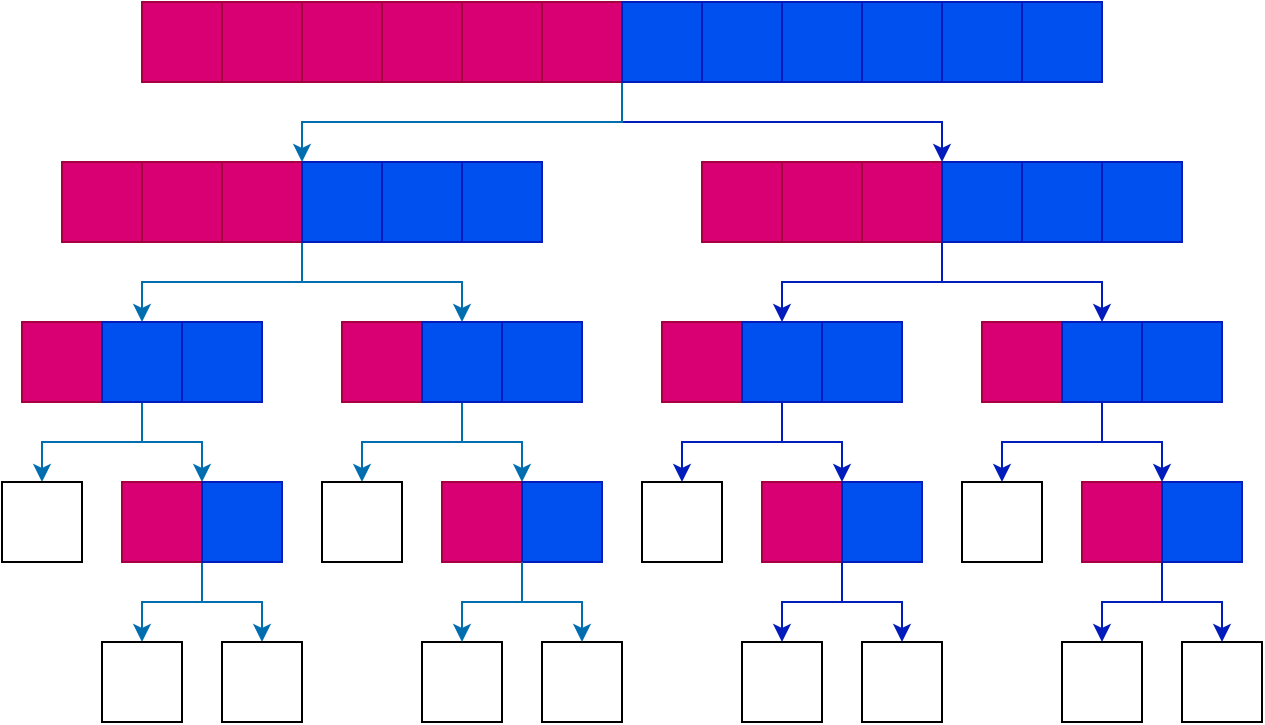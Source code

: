 <mxfile version="13.6.2" type="device" pages="2"><diagram id="0zZFIzyRnW0ChOTQoBK-" name="二分"><mxGraphModel dx="1024" dy="601" grid="1" gridSize="10" guides="1" tooltips="1" connect="1" arrows="1" fold="1" page="1" pageScale="1" pageWidth="827" pageHeight="1169" math="0" shadow="0"><root><mxCell id="0"/><mxCell id="1" parent="0"/><mxCell id="mXqRvvkmNzzTtlFYOnJJ-1" value="" style="rounded=0;whiteSpace=wrap;html=1;fillColor=#d80073;strokeColor=#A50040;fontColor=#ffffff;" vertex="1" parent="1"><mxGeometry x="160" y="40" width="40" height="40" as="geometry"/></mxCell><mxCell id="mXqRvvkmNzzTtlFYOnJJ-2" value="" style="rounded=0;whiteSpace=wrap;html=1;fillColor=#d80073;strokeColor=#A50040;fontColor=#ffffff;" vertex="1" parent="1"><mxGeometry x="200" y="40" width="40" height="40" as="geometry"/></mxCell><mxCell id="mXqRvvkmNzzTtlFYOnJJ-3" value="" style="rounded=0;whiteSpace=wrap;html=1;fillColor=#d80073;strokeColor=#A50040;fontColor=#ffffff;" vertex="1" parent="1"><mxGeometry x="240" y="40" width="40" height="40" as="geometry"/></mxCell><mxCell id="mXqRvvkmNzzTtlFYOnJJ-4" value="" style="rounded=0;whiteSpace=wrap;html=1;fillColor=#d80073;strokeColor=#A50040;fontColor=#ffffff;" vertex="1" parent="1"><mxGeometry x="280" y="40" width="40" height="40" as="geometry"/></mxCell><mxCell id="mXqRvvkmNzzTtlFYOnJJ-5" value="" style="rounded=0;whiteSpace=wrap;html=1;fillColor=#d80073;strokeColor=#A50040;fontColor=#ffffff;" vertex="1" parent="1"><mxGeometry x="320" y="40" width="40" height="40" as="geometry"/></mxCell><mxCell id="Hw8G5196VlXRwV643eWO-1" style="edgeStyle=orthogonalEdgeStyle;rounded=0;orthogonalLoop=1;jettySize=auto;html=1;fillColor=#0050ef;strokeColor=#001DBC;" edge="1" parent="1" source="mXqRvvkmNzzTtlFYOnJJ-6" target="mXqRvvkmNzzTtlFYOnJJ-21"><mxGeometry relative="1" as="geometry"><Array as="points"><mxPoint x="400" y="100"/><mxPoint x="560" y="100"/></Array></mxGeometry></mxCell><mxCell id="mXqRvvkmNzzTtlFYOnJJ-6" value="" style="rounded=0;whiteSpace=wrap;html=1;fillColor=#d80073;strokeColor=#A50040;fontColor=#ffffff;" vertex="1" parent="1"><mxGeometry x="360" y="40" width="40" height="40" as="geometry"/></mxCell><mxCell id="Hw8G5196VlXRwV643eWO-2" style="edgeStyle=orthogonalEdgeStyle;rounded=0;orthogonalLoop=1;jettySize=auto;html=1;fillColor=#1ba1e2;strokeColor=#006EAF;" edge="1" parent="1" source="mXqRvvkmNzzTtlFYOnJJ-7" target="mXqRvvkmNzzTtlFYOnJJ-16"><mxGeometry relative="1" as="geometry"><Array as="points"><mxPoint x="400" y="100"/><mxPoint x="240" y="100"/></Array></mxGeometry></mxCell><mxCell id="mXqRvvkmNzzTtlFYOnJJ-7" value="" style="rounded=0;whiteSpace=wrap;html=1;fillColor=#0050ef;strokeColor=#001DBC;fontColor=#ffffff;" vertex="1" parent="1"><mxGeometry x="400" y="40" width="40" height="40" as="geometry"/></mxCell><mxCell id="mXqRvvkmNzzTtlFYOnJJ-8" value="" style="rounded=0;whiteSpace=wrap;html=1;fillColor=#0050ef;strokeColor=#001DBC;fontColor=#ffffff;" vertex="1" parent="1"><mxGeometry x="440" y="40" width="40" height="40" as="geometry"/></mxCell><mxCell id="mXqRvvkmNzzTtlFYOnJJ-9" value="" style="rounded=0;whiteSpace=wrap;html=1;fillColor=#0050ef;strokeColor=#001DBC;fontColor=#ffffff;" vertex="1" parent="1"><mxGeometry x="480" y="40" width="40" height="40" as="geometry"/></mxCell><mxCell id="mXqRvvkmNzzTtlFYOnJJ-10" value="" style="rounded=0;whiteSpace=wrap;html=1;fillColor=#0050ef;strokeColor=#001DBC;fontColor=#ffffff;" vertex="1" parent="1"><mxGeometry x="520" y="40" width="40" height="40" as="geometry"/></mxCell><mxCell id="mXqRvvkmNzzTtlFYOnJJ-11" value="" style="rounded=0;whiteSpace=wrap;html=1;fillColor=#0050ef;strokeColor=#001DBC;fontColor=#ffffff;" vertex="1" parent="1"><mxGeometry x="560" y="40" width="40" height="40" as="geometry"/></mxCell><mxCell id="mXqRvvkmNzzTtlFYOnJJ-12" value="" style="rounded=0;whiteSpace=wrap;html=1;fillColor=#0050ef;strokeColor=#001DBC;fontColor=#ffffff;" vertex="1" parent="1"><mxGeometry x="600" y="40" width="40" height="40" as="geometry"/></mxCell><mxCell id="mXqRvvkmNzzTtlFYOnJJ-13" value="" style="rounded=0;whiteSpace=wrap;html=1;fillColor=#d80073;strokeColor=#A50040;fontColor=#ffffff;" vertex="1" parent="1"><mxGeometry x="120" y="120" width="40" height="40" as="geometry"/></mxCell><mxCell id="mXqRvvkmNzzTtlFYOnJJ-14" value="" style="rounded=0;whiteSpace=wrap;html=1;fillColor=#d80073;strokeColor=#A50040;fontColor=#ffffff;" vertex="1" parent="1"><mxGeometry x="160" y="120" width="40" height="40" as="geometry"/></mxCell><mxCell id="Hw8G5196VlXRwV643eWO-6" style="edgeStyle=orthogonalEdgeStyle;rounded=0;orthogonalLoop=1;jettySize=auto;html=1;entryX=0.5;entryY=0;entryDx=0;entryDy=0;fillColor=#1ba1e2;strokeColor=#006EAF;" edge="1" parent="1" source="mXqRvvkmNzzTtlFYOnJJ-15" target="mXqRvvkmNzzTtlFYOnJJ-29"><mxGeometry relative="1" as="geometry"><Array as="points"><mxPoint x="240" y="180"/><mxPoint x="160" y="180"/></Array></mxGeometry></mxCell><mxCell id="mXqRvvkmNzzTtlFYOnJJ-15" value="" style="rounded=0;whiteSpace=wrap;html=1;fillColor=#d80073;strokeColor=#A50040;fontColor=#ffffff;" vertex="1" parent="1"><mxGeometry x="200" y="120" width="40" height="40" as="geometry"/></mxCell><mxCell id="Hw8G5196VlXRwV643eWO-5" style="edgeStyle=orthogonalEdgeStyle;rounded=0;orthogonalLoop=1;jettySize=auto;html=1;entryX=0.5;entryY=0;entryDx=0;entryDy=0;fillColor=#1ba1e2;strokeColor=#006EAF;" edge="1" parent="1" source="mXqRvvkmNzzTtlFYOnJJ-16" target="mXqRvvkmNzzTtlFYOnJJ-26"><mxGeometry relative="1" as="geometry"><Array as="points"><mxPoint x="240" y="180"/><mxPoint x="320" y="180"/></Array></mxGeometry></mxCell><mxCell id="mXqRvvkmNzzTtlFYOnJJ-16" value="" style="rounded=0;whiteSpace=wrap;html=1;fillColor=#0050ef;strokeColor=#001DBC;fontColor=#ffffff;" vertex="1" parent="1"><mxGeometry x="240" y="120" width="40" height="40" as="geometry"/></mxCell><mxCell id="mXqRvvkmNzzTtlFYOnJJ-17" value="" style="rounded=0;whiteSpace=wrap;html=1;fillColor=#0050ef;strokeColor=#001DBC;fontColor=#ffffff;" vertex="1" parent="1"><mxGeometry x="280" y="120" width="40" height="40" as="geometry"/></mxCell><mxCell id="mXqRvvkmNzzTtlFYOnJJ-18" value="" style="rounded=0;whiteSpace=wrap;html=1;fillColor=#0050ef;strokeColor=#001DBC;fontColor=#ffffff;" vertex="1" parent="1"><mxGeometry x="320" y="120" width="40" height="40" as="geometry"/></mxCell><mxCell id="mXqRvvkmNzzTtlFYOnJJ-19" value="" style="rounded=0;whiteSpace=wrap;html=1;fillColor=#d80073;strokeColor=#A50040;fontColor=#ffffff;" vertex="1" parent="1"><mxGeometry x="440" y="120" width="40" height="40" as="geometry"/></mxCell><mxCell id="mXqRvvkmNzzTtlFYOnJJ-20" value="" style="rounded=0;whiteSpace=wrap;html=1;fillColor=#d80073;strokeColor=#A50040;fontColor=#ffffff;" vertex="1" parent="1"><mxGeometry x="480" y="120" width="40" height="40" as="geometry"/></mxCell><mxCell id="Hw8G5196VlXRwV643eWO-7" style="edgeStyle=orthogonalEdgeStyle;rounded=0;orthogonalLoop=1;jettySize=auto;html=1;fillColor=#0050ef;strokeColor=#001DBC;" edge="1" parent="1" source="mXqRvvkmNzzTtlFYOnJJ-21" target="mXqRvvkmNzzTtlFYOnJJ-32"><mxGeometry relative="1" as="geometry"><Array as="points"><mxPoint x="560" y="180"/><mxPoint x="480" y="180"/></Array></mxGeometry></mxCell><mxCell id="mXqRvvkmNzzTtlFYOnJJ-21" value="" style="rounded=0;whiteSpace=wrap;html=1;fillColor=#d80073;strokeColor=#A50040;fontColor=#ffffff;" vertex="1" parent="1"><mxGeometry x="520" y="120" width="40" height="40" as="geometry"/></mxCell><mxCell id="Hw8G5196VlXRwV643eWO-8" style="edgeStyle=orthogonalEdgeStyle;rounded=0;orthogonalLoop=1;jettySize=auto;html=1;fillColor=#0050ef;strokeColor=#001DBC;" edge="1" parent="1" source="mXqRvvkmNzzTtlFYOnJJ-22" target="mXqRvvkmNzzTtlFYOnJJ-35"><mxGeometry relative="1" as="geometry"><Array as="points"><mxPoint x="560" y="180"/><mxPoint x="640" y="180"/></Array></mxGeometry></mxCell><mxCell id="mXqRvvkmNzzTtlFYOnJJ-22" value="" style="rounded=0;whiteSpace=wrap;html=1;fillColor=#0050ef;strokeColor=#001DBC;fontColor=#ffffff;" vertex="1" parent="1"><mxGeometry x="560" y="120" width="40" height="40" as="geometry"/></mxCell><mxCell id="mXqRvvkmNzzTtlFYOnJJ-23" value="" style="rounded=0;whiteSpace=wrap;html=1;fillColor=#0050ef;strokeColor=#001DBC;fontColor=#ffffff;" vertex="1" parent="1"><mxGeometry x="600" y="120" width="40" height="40" as="geometry"/></mxCell><mxCell id="mXqRvvkmNzzTtlFYOnJJ-24" value="" style="rounded=0;whiteSpace=wrap;html=1;fillColor=#0050ef;strokeColor=#001DBC;fontColor=#ffffff;" vertex="1" parent="1"><mxGeometry x="640" y="120" width="40" height="40" as="geometry"/></mxCell><mxCell id="mXqRvvkmNzzTtlFYOnJJ-25" value="" style="rounded=0;whiteSpace=wrap;html=1;fillColor=#d80073;strokeColor=#A50040;fontColor=#ffffff;" vertex="1" parent="1"><mxGeometry x="260" y="200" width="40" height="40" as="geometry"/></mxCell><mxCell id="Hw8G5196VlXRwV643eWO-11" style="edgeStyle=orthogonalEdgeStyle;rounded=0;orthogonalLoop=1;jettySize=auto;html=1;entryX=0.5;entryY=0;entryDx=0;entryDy=0;fillColor=#1ba1e2;strokeColor=#006EAF;" edge="1" parent="1" source="mXqRvvkmNzzTtlFYOnJJ-26" target="mXqRvvkmNzzTtlFYOnJJ-42"><mxGeometry relative="1" as="geometry"><Array as="points"><mxPoint x="320" y="260"/><mxPoint x="270" y="260"/></Array></mxGeometry></mxCell><mxCell id="Hw8G5196VlXRwV643eWO-12" style="edgeStyle=orthogonalEdgeStyle;rounded=0;orthogonalLoop=1;jettySize=auto;html=1;entryX=0;entryY=0;entryDx=0;entryDy=0;fillColor=#1ba1e2;strokeColor=#006EAF;" edge="1" parent="1" source="mXqRvvkmNzzTtlFYOnJJ-26" target="mXqRvvkmNzzTtlFYOnJJ-44"><mxGeometry relative="1" as="geometry"><Array as="points"><mxPoint x="320" y="260"/><mxPoint x="350" y="260"/></Array></mxGeometry></mxCell><mxCell id="mXqRvvkmNzzTtlFYOnJJ-26" value="" style="rounded=0;whiteSpace=wrap;html=1;fillColor=#0050ef;strokeColor=#001DBC;fontColor=#ffffff;" vertex="1" parent="1"><mxGeometry x="300" y="200" width="40" height="40" as="geometry"/></mxCell><mxCell id="mXqRvvkmNzzTtlFYOnJJ-27" value="" style="rounded=0;whiteSpace=wrap;html=1;fillColor=#0050ef;strokeColor=#001DBC;fontColor=#ffffff;" vertex="1" parent="1"><mxGeometry x="340" y="200" width="40" height="40" as="geometry"/></mxCell><mxCell id="mXqRvvkmNzzTtlFYOnJJ-28" value="" style="rounded=0;whiteSpace=wrap;html=1;fillColor=#d80073;strokeColor=#A50040;fontColor=#ffffff;" vertex="1" parent="1"><mxGeometry x="100" y="200" width="40" height="40" as="geometry"/></mxCell><mxCell id="Hw8G5196VlXRwV643eWO-9" style="edgeStyle=orthogonalEdgeStyle;rounded=0;orthogonalLoop=1;jettySize=auto;html=1;entryX=0.5;entryY=0;entryDx=0;entryDy=0;fillColor=#1ba1e2;strokeColor=#006EAF;" edge="1" parent="1" source="mXqRvvkmNzzTtlFYOnJJ-29" target="mXqRvvkmNzzTtlFYOnJJ-37"><mxGeometry relative="1" as="geometry"><Array as="points"><mxPoint x="160" y="260"/><mxPoint x="110" y="260"/></Array></mxGeometry></mxCell><mxCell id="Hw8G5196VlXRwV643eWO-10" style="edgeStyle=orthogonalEdgeStyle;rounded=0;orthogonalLoop=1;jettySize=auto;html=1;entryX=0;entryY=0;entryDx=0;entryDy=0;fillColor=#1ba1e2;strokeColor=#006EAF;" edge="1" parent="1" source="mXqRvvkmNzzTtlFYOnJJ-29" target="mXqRvvkmNzzTtlFYOnJJ-39"><mxGeometry relative="1" as="geometry"><Array as="points"><mxPoint x="160" y="260"/><mxPoint x="190" y="260"/></Array></mxGeometry></mxCell><mxCell id="mXqRvvkmNzzTtlFYOnJJ-29" value="" style="rounded=0;whiteSpace=wrap;html=1;fillColor=#0050ef;strokeColor=#001DBC;fontColor=#ffffff;" vertex="1" parent="1"><mxGeometry x="140" y="200" width="40" height="40" as="geometry"/></mxCell><mxCell id="mXqRvvkmNzzTtlFYOnJJ-30" value="" style="rounded=0;whiteSpace=wrap;html=1;fillColor=#0050ef;strokeColor=#001DBC;fontColor=#ffffff;" vertex="1" parent="1"><mxGeometry x="180" y="200" width="40" height="40" as="geometry"/></mxCell><mxCell id="mXqRvvkmNzzTtlFYOnJJ-31" value="" style="rounded=0;whiteSpace=wrap;html=1;fillColor=#d80073;strokeColor=#A50040;fontColor=#ffffff;" vertex="1" parent="1"><mxGeometry x="420" y="200" width="40" height="40" as="geometry"/></mxCell><mxCell id="mXqRvvkmNzzTtlFYOnJJ-32" value="" style="rounded=0;whiteSpace=wrap;html=1;fillColor=#0050ef;strokeColor=#001DBC;fontColor=#ffffff;" vertex="1" parent="1"><mxGeometry x="460" y="200" width="40" height="40" as="geometry"/></mxCell><mxCell id="mXqRvvkmNzzTtlFYOnJJ-33" value="" style="rounded=0;whiteSpace=wrap;html=1;fillColor=#0050ef;strokeColor=#001DBC;fontColor=#ffffff;" vertex="1" parent="1"><mxGeometry x="500" y="200" width="40" height="40" as="geometry"/></mxCell><mxCell id="mXqRvvkmNzzTtlFYOnJJ-34" value="" style="rounded=0;whiteSpace=wrap;html=1;fillColor=#d80073;strokeColor=#A50040;fontColor=#ffffff;" vertex="1" parent="1"><mxGeometry x="580" y="200" width="40" height="40" as="geometry"/></mxCell><mxCell id="mXqRvvkmNzzTtlFYOnJJ-35" value="" style="rounded=0;whiteSpace=wrap;html=1;fillColor=#0050ef;strokeColor=#001DBC;fontColor=#ffffff;" vertex="1" parent="1"><mxGeometry x="620" y="200" width="40" height="40" as="geometry"/></mxCell><mxCell id="mXqRvvkmNzzTtlFYOnJJ-36" value="" style="rounded=0;whiteSpace=wrap;html=1;fillColor=#0050ef;strokeColor=#001DBC;fontColor=#ffffff;" vertex="1" parent="1"><mxGeometry x="660" y="200" width="40" height="40" as="geometry"/></mxCell><mxCell id="mXqRvvkmNzzTtlFYOnJJ-37" value="" style="rounded=0;whiteSpace=wrap;html=1;" vertex="1" parent="1"><mxGeometry x="90" y="280" width="40" height="40" as="geometry"/></mxCell><mxCell id="Hw8G5196VlXRwV643eWO-18" style="edgeStyle=orthogonalEdgeStyle;rounded=0;orthogonalLoop=1;jettySize=auto;html=1;fillColor=#1ba1e2;strokeColor=#006EAF;" edge="1" parent="1" source="mXqRvvkmNzzTtlFYOnJJ-38" target="mXqRvvkmNzzTtlFYOnJJ-40"><mxGeometry relative="1" as="geometry"><Array as="points"><mxPoint x="190" y="340"/><mxPoint x="160" y="340"/></Array></mxGeometry></mxCell><mxCell id="mXqRvvkmNzzTtlFYOnJJ-38" value="" style="rounded=0;whiteSpace=wrap;html=1;fillColor=#d80073;strokeColor=#A50040;fontColor=#ffffff;" vertex="1" parent="1"><mxGeometry x="150" y="280" width="40" height="40" as="geometry"/></mxCell><mxCell id="Hw8G5196VlXRwV643eWO-17" style="edgeStyle=orthogonalEdgeStyle;rounded=0;orthogonalLoop=1;jettySize=auto;html=1;entryX=0.5;entryY=0;entryDx=0;entryDy=0;fillColor=#1ba1e2;strokeColor=#006EAF;" edge="1" parent="1" source="mXqRvvkmNzzTtlFYOnJJ-39" target="mXqRvvkmNzzTtlFYOnJJ-41"><mxGeometry relative="1" as="geometry"><Array as="points"><mxPoint x="190" y="340"/><mxPoint x="220" y="340"/></Array></mxGeometry></mxCell><mxCell id="mXqRvvkmNzzTtlFYOnJJ-39" value="" style="rounded=0;whiteSpace=wrap;html=1;fillColor=#0050ef;strokeColor=#001DBC;fontColor=#ffffff;" vertex="1" parent="1"><mxGeometry x="190" y="280" width="40" height="40" as="geometry"/></mxCell><mxCell id="mXqRvvkmNzzTtlFYOnJJ-40" value="" style="rounded=0;whiteSpace=wrap;html=1;" vertex="1" parent="1"><mxGeometry x="140" y="360" width="40" height="40" as="geometry"/></mxCell><mxCell id="mXqRvvkmNzzTtlFYOnJJ-41" value="" style="rounded=0;whiteSpace=wrap;html=1;" vertex="1" parent="1"><mxGeometry x="200" y="360" width="40" height="40" as="geometry"/></mxCell><mxCell id="mXqRvvkmNzzTtlFYOnJJ-42" value="" style="rounded=0;whiteSpace=wrap;html=1;" vertex="1" parent="1"><mxGeometry x="250" y="280" width="40" height="40" as="geometry"/></mxCell><mxCell id="mXqRvvkmNzzTtlFYOnJJ-43" value="" style="rounded=0;whiteSpace=wrap;html=1;fillColor=#d80073;strokeColor=#A50040;fontColor=#ffffff;" vertex="1" parent="1"><mxGeometry x="310" y="280" width="40" height="40" as="geometry"/></mxCell><mxCell id="mXqRvvkmNzzTtlFYOnJJ-44" value="" style="rounded=0;whiteSpace=wrap;html=1;fillColor=#0050ef;strokeColor=#001DBC;fontColor=#ffffff;" vertex="1" parent="1"><mxGeometry x="350" y="280" width="40" height="40" as="geometry"/></mxCell><mxCell id="mXqRvvkmNzzTtlFYOnJJ-45" value="" style="rounded=0;whiteSpace=wrap;html=1;" vertex="1" parent="1"><mxGeometry x="300" y="360" width="40" height="40" as="geometry"/></mxCell><mxCell id="mXqRvvkmNzzTtlFYOnJJ-46" value="" style="rounded=0;whiteSpace=wrap;html=1;" vertex="1" parent="1"><mxGeometry x="360" y="360" width="40" height="40" as="geometry"/></mxCell><mxCell id="mXqRvvkmNzzTtlFYOnJJ-47" value="" style="rounded=0;whiteSpace=wrap;html=1;" vertex="1" parent="1"><mxGeometry x="410" y="280" width="40" height="40" as="geometry"/></mxCell><mxCell id="mXqRvvkmNzzTtlFYOnJJ-48" value="" style="rounded=0;whiteSpace=wrap;html=1;fillColor=#d80073;strokeColor=#A50040;fontColor=#ffffff;" vertex="1" parent="1"><mxGeometry x="470" y="280" width="40" height="40" as="geometry"/></mxCell><mxCell id="mXqRvvkmNzzTtlFYOnJJ-49" value="" style="rounded=0;whiteSpace=wrap;html=1;fillColor=#0050ef;strokeColor=#001DBC;fontColor=#ffffff;" vertex="1" parent="1"><mxGeometry x="510" y="280" width="40" height="40" as="geometry"/></mxCell><mxCell id="mXqRvvkmNzzTtlFYOnJJ-50" value="" style="rounded=0;whiteSpace=wrap;html=1;" vertex="1" parent="1"><mxGeometry x="460" y="360" width="40" height="40" as="geometry"/></mxCell><mxCell id="mXqRvvkmNzzTtlFYOnJJ-51" value="" style="rounded=0;whiteSpace=wrap;html=1;" vertex="1" parent="1"><mxGeometry x="520" y="360" width="40" height="40" as="geometry"/></mxCell><mxCell id="mXqRvvkmNzzTtlFYOnJJ-52" value="" style="rounded=0;whiteSpace=wrap;html=1;" vertex="1" parent="1"><mxGeometry x="570" y="280" width="40" height="40" as="geometry"/></mxCell><mxCell id="mXqRvvkmNzzTtlFYOnJJ-53" value="" style="rounded=0;whiteSpace=wrap;html=1;fillColor=#d80073;strokeColor=#A50040;fontColor=#ffffff;" vertex="1" parent="1"><mxGeometry x="630" y="280" width="40" height="40" as="geometry"/></mxCell><mxCell id="mXqRvvkmNzzTtlFYOnJJ-54" value="" style="rounded=0;whiteSpace=wrap;html=1;fillColor=#0050ef;strokeColor=#001DBC;fontColor=#ffffff;" vertex="1" parent="1"><mxGeometry x="670" y="280" width="40" height="40" as="geometry"/></mxCell><mxCell id="mXqRvvkmNzzTtlFYOnJJ-55" value="" style="rounded=0;whiteSpace=wrap;html=1;" vertex="1" parent="1"><mxGeometry x="620" y="360" width="40" height="40" as="geometry"/></mxCell><mxCell id="mXqRvvkmNzzTtlFYOnJJ-56" value="" style="rounded=0;whiteSpace=wrap;html=1;" vertex="1" parent="1"><mxGeometry x="680" y="360" width="40" height="40" as="geometry"/></mxCell><mxCell id="Hw8G5196VlXRwV643eWO-13" style="edgeStyle=orthogonalEdgeStyle;rounded=0;orthogonalLoop=1;jettySize=auto;html=1;entryX=0.5;entryY=0;entryDx=0;entryDy=0;fillColor=#0050ef;strokeColor=#001DBC;" edge="1" parent="1"><mxGeometry relative="1" as="geometry"><mxPoint x="480" y="240" as="sourcePoint"/><mxPoint x="430" y="280" as="targetPoint"/><Array as="points"><mxPoint x="480" y="260"/><mxPoint x="430" y="260"/></Array></mxGeometry></mxCell><mxCell id="Hw8G5196VlXRwV643eWO-14" style="edgeStyle=orthogonalEdgeStyle;rounded=0;orthogonalLoop=1;jettySize=auto;html=1;entryX=0;entryY=0;entryDx=0;entryDy=0;fillColor=#0050ef;strokeColor=#001DBC;" edge="1" parent="1"><mxGeometry relative="1" as="geometry"><mxPoint x="480" y="240" as="sourcePoint"/><mxPoint x="510" y="280" as="targetPoint"/><Array as="points"><mxPoint x="480" y="260"/><mxPoint x="510" y="260"/></Array></mxGeometry></mxCell><mxCell id="Hw8G5196VlXRwV643eWO-15" style="edgeStyle=orthogonalEdgeStyle;rounded=0;orthogonalLoop=1;jettySize=auto;html=1;entryX=0;entryY=0;entryDx=0;entryDy=0;fillColor=#0050ef;strokeColor=#001DBC;" edge="1" parent="1"><mxGeometry relative="1" as="geometry"><mxPoint x="640" y="240" as="sourcePoint"/><mxPoint x="670" y="280" as="targetPoint"/><Array as="points"><mxPoint x="640" y="260"/><mxPoint x="670" y="260"/></Array></mxGeometry></mxCell><mxCell id="Hw8G5196VlXRwV643eWO-16" style="edgeStyle=orthogonalEdgeStyle;rounded=0;orthogonalLoop=1;jettySize=auto;html=1;entryX=0.5;entryY=0;entryDx=0;entryDy=0;fillColor=#0050ef;strokeColor=#001DBC;" edge="1" parent="1"><mxGeometry relative="1" as="geometry"><mxPoint x="640" y="240" as="sourcePoint"/><mxPoint x="590" y="280" as="targetPoint"/><Array as="points"><mxPoint x="640" y="260"/><mxPoint x="590" y="260"/></Array></mxGeometry></mxCell><mxCell id="Hw8G5196VlXRwV643eWO-19" style="edgeStyle=orthogonalEdgeStyle;rounded=0;orthogonalLoop=1;jettySize=auto;html=1;fillColor=#1ba1e2;strokeColor=#006EAF;" edge="1" parent="1"><mxGeometry relative="1" as="geometry"><mxPoint x="350" y="320" as="sourcePoint"/><mxPoint x="320" y="360" as="targetPoint"/><Array as="points"><mxPoint x="350" y="340"/><mxPoint x="320" y="340"/></Array></mxGeometry></mxCell><mxCell id="Hw8G5196VlXRwV643eWO-20" style="edgeStyle=orthogonalEdgeStyle;rounded=0;orthogonalLoop=1;jettySize=auto;html=1;entryX=0.5;entryY=0;entryDx=0;entryDy=0;fillColor=#1ba1e2;strokeColor=#006EAF;" edge="1" parent="1"><mxGeometry relative="1" as="geometry"><mxPoint x="350" y="320" as="sourcePoint"/><mxPoint x="380" y="360" as="targetPoint"/><Array as="points"><mxPoint x="350" y="340"/><mxPoint x="380" y="340"/></Array></mxGeometry></mxCell><mxCell id="Hw8G5196VlXRwV643eWO-21" style="edgeStyle=orthogonalEdgeStyle;rounded=0;orthogonalLoop=1;jettySize=auto;html=1;fillColor=#0050ef;strokeColor=#001DBC;" edge="1" parent="1"><mxGeometry relative="1" as="geometry"><mxPoint x="510" y="320" as="sourcePoint"/><mxPoint x="480" y="360" as="targetPoint"/><Array as="points"><mxPoint x="510" y="340"/><mxPoint x="480" y="340"/></Array></mxGeometry></mxCell><mxCell id="Hw8G5196VlXRwV643eWO-22" style="edgeStyle=orthogonalEdgeStyle;rounded=0;orthogonalLoop=1;jettySize=auto;html=1;entryX=0.5;entryY=0;entryDx=0;entryDy=0;fillColor=#0050ef;strokeColor=#001DBC;" edge="1" parent="1"><mxGeometry relative="1" as="geometry"><mxPoint x="510" y="320" as="sourcePoint"/><mxPoint x="540" y="360" as="targetPoint"/><Array as="points"><mxPoint x="510" y="340"/><mxPoint x="540" y="340"/></Array></mxGeometry></mxCell><mxCell id="Hw8G5196VlXRwV643eWO-23" style="edgeStyle=orthogonalEdgeStyle;rounded=0;orthogonalLoop=1;jettySize=auto;html=1;fillColor=#0050ef;strokeColor=#001DBC;" edge="1" parent="1"><mxGeometry relative="1" as="geometry"><mxPoint x="670" y="320" as="sourcePoint"/><mxPoint x="640" y="360" as="targetPoint"/><Array as="points"><mxPoint x="670" y="340"/><mxPoint x="640" y="340"/></Array></mxGeometry></mxCell><mxCell id="Hw8G5196VlXRwV643eWO-24" style="edgeStyle=orthogonalEdgeStyle;rounded=0;orthogonalLoop=1;jettySize=auto;html=1;entryX=0.5;entryY=0;entryDx=0;entryDy=0;fillColor=#0050ef;strokeColor=#001DBC;" edge="1" parent="1"><mxGeometry relative="1" as="geometry"><mxPoint x="670" y="320" as="sourcePoint"/><mxPoint x="700" y="360" as="targetPoint"/><Array as="points"><mxPoint x="670" y="340"/><mxPoint x="700" y="340"/></Array></mxGeometry></mxCell></root></mxGraphModel></diagram><diagram id="a13cEuNijtFeRcmOCuPj" name="三分"><mxGraphModel dx="1024" dy="601" grid="1" gridSize="10" guides="1" tooltips="1" connect="1" arrows="1" fold="1" page="1" pageScale="1" pageWidth="827" pageHeight="1169" math="0" shadow="0"><root><mxCell id="XL7IS2l3TUhAPZtxuUu0-0"/><mxCell id="XL7IS2l3TUhAPZtxuUu0-1" parent="XL7IS2l3TUhAPZtxuUu0-0"/><mxCell id="JKLZo27E2xx4JwNcrEnu-10" value="" style="edgeStyle=orthogonalEdgeStyle;rounded=0;orthogonalLoop=1;jettySize=auto;html=1;strokeColor=#FFB366;" edge="1" parent="XL7IS2l3TUhAPZtxuUu0-1" source="toMn_h13mABWJiv2Jlrv-0" target="toMn_h13mABWJiv2Jlrv-3"><mxGeometry relative="1" as="geometry"/></mxCell><mxCell id="toMn_h13mABWJiv2Jlrv-0" value="" style="rounded=0;whiteSpace=wrap;html=1;fillColor=#d80073;strokeColor=#A50040;fontColor=#ffffff;" vertex="1" parent="XL7IS2l3TUhAPZtxuUu0-1"><mxGeometry x="160" y="40" width="40" height="40" as="geometry"/></mxCell><mxCell id="JKLZo27E2xx4JwNcrEnu-11" style="edgeStyle=orthogonalEdgeStyle;rounded=0;orthogonalLoop=1;jettySize=auto;html=1;entryX=0.5;entryY=0;entryDx=0;entryDy=0;" edge="1" parent="XL7IS2l3TUhAPZtxuUu0-1" source="toMn_h13mABWJiv2Jlrv-1" target="toMn_h13mABWJiv2Jlrv-78"><mxGeometry relative="1" as="geometry"/></mxCell><mxCell id="JKLZo27E2xx4JwNcrEnu-12" style="edgeStyle=orthogonalEdgeStyle;rounded=0;orthogonalLoop=1;jettySize=auto;html=1;entryX=0;entryY=0;entryDx=0;entryDy=0;" edge="1" parent="XL7IS2l3TUhAPZtxuUu0-1" source="toMn_h13mABWJiv2Jlrv-1" target="toMn_h13mABWJiv2Jlrv-81"><mxGeometry relative="1" as="geometry"><Array as="points"><mxPoint x="220" y="100"/><mxPoint x="280" y="100"/></Array></mxGeometry></mxCell><mxCell id="toMn_h13mABWJiv2Jlrv-1" value="" style="rounded=0;whiteSpace=wrap;html=1;fillColor=#d80073;strokeColor=#A50040;fontColor=#ffffff;" vertex="1" parent="XL7IS2l3TUhAPZtxuUu0-1"><mxGeometry x="200" y="40" width="40" height="40" as="geometry"/></mxCell><mxCell id="toMn_h13mABWJiv2Jlrv-2" value="" style="rounded=0;whiteSpace=wrap;html=1;fillColor=#d80073;strokeColor=#A50040;fontColor=#ffffff;" vertex="1" parent="XL7IS2l3TUhAPZtxuUu0-1"><mxGeometry x="240" y="40" width="40" height="40" as="geometry"/></mxCell><mxCell id="toMn_h13mABWJiv2Jlrv-3" value="" style="rounded=0;whiteSpace=wrap;html=1;fillColor=#d80073;strokeColor=#A50040;fontColor=#ffffff;" vertex="1" parent="XL7IS2l3TUhAPZtxuUu0-1"><mxGeometry x="280" y="40" width="40" height="40" as="geometry"/></mxCell><mxCell id="toMn_h13mABWJiv2Jlrv-4" value="" style="rounded=0;whiteSpace=wrap;html=1;" vertex="1" parent="XL7IS2l3TUhAPZtxuUu0-1"><mxGeometry x="320" y="40" width="40" height="40" as="geometry"/></mxCell><mxCell id="toMn_h13mABWJiv2Jlrv-6" value="" style="rounded=0;whiteSpace=wrap;html=1;" vertex="1" parent="XL7IS2l3TUhAPZtxuUu0-1"><mxGeometry x="360" y="40" width="40" height="40" as="geometry"/></mxCell><mxCell id="toMn_h13mABWJiv2Jlrv-8" value="" style="rounded=0;whiteSpace=wrap;html=1;" vertex="1" parent="XL7IS2l3TUhAPZtxuUu0-1"><mxGeometry x="400" y="40" width="40" height="40" as="geometry"/></mxCell><mxCell id="toMn_h13mABWJiv2Jlrv-9" value="" style="rounded=0;whiteSpace=wrap;html=1;" vertex="1" parent="XL7IS2l3TUhAPZtxuUu0-1"><mxGeometry x="440" y="40" width="40" height="40" as="geometry"/></mxCell><mxCell id="toMn_h13mABWJiv2Jlrv-10" value="" style="rounded=0;whiteSpace=wrap;html=1;fillColor=#0050ef;strokeColor=#001DBC;fontColor=#ffffff;" vertex="1" parent="XL7IS2l3TUhAPZtxuUu0-1"><mxGeometry x="480" y="40" width="40" height="40" as="geometry"/></mxCell><mxCell id="toMn_h13mABWJiv2Jlrv-11" value="" style="rounded=0;whiteSpace=wrap;html=1;fillColor=#0050ef;strokeColor=#001DBC;fontColor=#ffffff;" vertex="1" parent="XL7IS2l3TUhAPZtxuUu0-1"><mxGeometry x="520" y="40" width="40" height="40" as="geometry"/></mxCell><mxCell id="toMn_h13mABWJiv2Jlrv-12" value="" style="rounded=0;whiteSpace=wrap;html=1;fillColor=#0050ef;strokeColor=#001DBC;fontColor=#ffffff;" vertex="1" parent="XL7IS2l3TUhAPZtxuUu0-1"><mxGeometry x="560" y="40" width="40" height="40" as="geometry"/></mxCell><mxCell id="toMn_h13mABWJiv2Jlrv-13" value="" style="rounded=0;whiteSpace=wrap;html=1;fillColor=#0050ef;strokeColor=#001DBC;fontColor=#ffffff;" vertex="1" parent="XL7IS2l3TUhAPZtxuUu0-1"><mxGeometry x="600" y="40" width="40" height="40" as="geometry"/></mxCell><mxCell id="82ZuPa5VPKE8af6DlRqV-0" style="edgeStyle=orthogonalEdgeStyle;rounded=0;orthogonalLoop=1;jettySize=auto;html=1;entryX=0.5;entryY=0;entryDx=0;entryDy=0;strokeColor=#000000;" edge="1" parent="XL7IS2l3TUhAPZtxuUu0-1" source="toMn_h13mABWJiv2Jlrv-78" target="toMn_h13mABWJiv2Jlrv-86"><mxGeometry relative="1" as="geometry"/></mxCell><mxCell id="toMn_h13mABWJiv2Jlrv-78" value="" style="rounded=0;whiteSpace=wrap;html=1;fillColor=#d80073;strokeColor=#A50040;fontColor=#ffffff;" vertex="1" parent="XL7IS2l3TUhAPZtxuUu0-1"><mxGeometry x="160" y="120" width="40" height="40" as="geometry"/></mxCell><mxCell id="toMn_h13mABWJiv2Jlrv-79" value="" style="rounded=0;whiteSpace=wrap;html=1;" vertex="1" parent="XL7IS2l3TUhAPZtxuUu0-1"><mxGeometry x="200" y="120" width="40" height="40" as="geometry"/></mxCell><mxCell id="JKLZo27E2xx4JwNcrEnu-15" style="edgeStyle=orthogonalEdgeStyle;rounded=0;orthogonalLoop=1;jettySize=auto;html=1;entryX=0.5;entryY=0;entryDx=0;entryDy=0;strokeColor=#000000;" edge="1" parent="XL7IS2l3TUhAPZtxuUu0-1" source="toMn_h13mABWJiv2Jlrv-80" target="toMn_h13mABWJiv2Jlrv-88"><mxGeometry relative="1" as="geometry"><Array as="points"><mxPoint x="280" y="180"/><mxPoint x="260" y="180"/></Array></mxGeometry></mxCell><mxCell id="toMn_h13mABWJiv2Jlrv-80" value="" style="rounded=0;whiteSpace=wrap;html=1;fillColor=#0050ef;strokeColor=#001DBC;fontColor=#ffffff;" vertex="1" parent="XL7IS2l3TUhAPZtxuUu0-1"><mxGeometry x="240" y="120" width="40" height="40" as="geometry"/></mxCell><mxCell id="toMn_h13mABWJiv2Jlrv-81" value="" style="rounded=0;whiteSpace=wrap;html=1;fillColor=#0050ef;strokeColor=#001DBC;fontColor=#ffffff;" vertex="1" parent="XL7IS2l3TUhAPZtxuUu0-1"><mxGeometry x="280" y="120" width="40" height="40" as="geometry"/></mxCell><mxCell id="82ZuPa5VPKE8af6DlRqV-2" style="edgeStyle=orthogonalEdgeStyle;rounded=0;orthogonalLoop=1;jettySize=auto;html=1;entryX=0.5;entryY=0;entryDx=0;entryDy=0;strokeColor=#000000;" edge="1" parent="XL7IS2l3TUhAPZtxuUu0-1" source="toMn_h13mABWJiv2Jlrv-82" target="toMn_h13mABWJiv2Jlrv-90"><mxGeometry relative="1" as="geometry"/></mxCell><mxCell id="toMn_h13mABWJiv2Jlrv-82" value="" style="rounded=0;whiteSpace=wrap;html=1;fillColor=#d80073;strokeColor=#A50040;fontColor=#ffffff;" vertex="1" parent="XL7IS2l3TUhAPZtxuUu0-1"><mxGeometry x="480" y="120" width="40" height="40" as="geometry"/></mxCell><mxCell id="toMn_h13mABWJiv2Jlrv-83" value="" style="rounded=0;whiteSpace=wrap;html=1;" vertex="1" parent="XL7IS2l3TUhAPZtxuUu0-1"><mxGeometry x="520" y="120" width="40" height="40" as="geometry"/></mxCell><mxCell id="JKLZo27E2xx4JwNcrEnu-16" style="edgeStyle=orthogonalEdgeStyle;rounded=0;orthogonalLoop=1;jettySize=auto;html=1;entryX=0.5;entryY=0;entryDx=0;entryDy=0;strokeColor=#000000;" edge="1" parent="XL7IS2l3TUhAPZtxuUu0-1" source="toMn_h13mABWJiv2Jlrv-84" target="toMn_h13mABWJiv2Jlrv-92"><mxGeometry relative="1" as="geometry"><Array as="points"><mxPoint x="600" y="180"/><mxPoint x="580" y="180"/></Array></mxGeometry></mxCell><mxCell id="toMn_h13mABWJiv2Jlrv-84" value="" style="rounded=0;whiteSpace=wrap;html=1;fillColor=#0050ef;strokeColor=#001DBC;fontColor=#ffffff;" vertex="1" parent="XL7IS2l3TUhAPZtxuUu0-1"><mxGeometry x="560" y="120" width="40" height="40" as="geometry"/></mxCell><mxCell id="toMn_h13mABWJiv2Jlrv-85" value="" style="rounded=0;whiteSpace=wrap;html=1;fillColor=#0050ef;strokeColor=#001DBC;fontColor=#ffffff;" vertex="1" parent="XL7IS2l3TUhAPZtxuUu0-1"><mxGeometry x="600" y="120" width="40" height="40" as="geometry"/></mxCell><mxCell id="toMn_h13mABWJiv2Jlrv-86" value="" style="rounded=0;whiteSpace=wrap;html=1;" vertex="1" parent="XL7IS2l3TUhAPZtxuUu0-1"><mxGeometry x="160" y="200" width="40" height="40" as="geometry"/></mxCell><mxCell id="82ZuPa5VPKE8af6DlRqV-1" style="edgeStyle=orthogonalEdgeStyle;rounded=0;orthogonalLoop=1;jettySize=auto;html=1;entryX=0.5;entryY=0;entryDx=0;entryDy=0;strokeColor=#000000;" edge="1" parent="XL7IS2l3TUhAPZtxuUu0-1" source="toMn_h13mABWJiv2Jlrv-88" target="toMn_h13mABWJiv2Jlrv-94"><mxGeometry relative="1" as="geometry"/></mxCell><mxCell id="toMn_h13mABWJiv2Jlrv-88" value="" style="rounded=0;whiteSpace=wrap;html=1;fillColor=#d80073;strokeColor=#A50040;fontColor=#ffffff;" vertex="1" parent="XL7IS2l3TUhAPZtxuUu0-1"><mxGeometry x="240" y="200" width="40" height="40" as="geometry"/></mxCell><mxCell id="toMn_h13mABWJiv2Jlrv-89" value="" style="rounded=0;whiteSpace=wrap;html=1;" vertex="1" parent="XL7IS2l3TUhAPZtxuUu0-1"><mxGeometry x="280" y="200" width="40" height="40" as="geometry"/></mxCell><mxCell id="toMn_h13mABWJiv2Jlrv-90" value="" style="rounded=0;whiteSpace=wrap;html=1;" vertex="1" parent="XL7IS2l3TUhAPZtxuUu0-1"><mxGeometry x="480" y="200" width="40" height="40" as="geometry"/></mxCell><mxCell id="82ZuPa5VPKE8af6DlRqV-3" style="edgeStyle=orthogonalEdgeStyle;rounded=0;orthogonalLoop=1;jettySize=auto;html=1;entryX=0.5;entryY=0;entryDx=0;entryDy=0;strokeColor=#000000;" edge="1" parent="XL7IS2l3TUhAPZtxuUu0-1" source="toMn_h13mABWJiv2Jlrv-92" target="toMn_h13mABWJiv2Jlrv-95"><mxGeometry relative="1" as="geometry"/></mxCell><mxCell id="toMn_h13mABWJiv2Jlrv-92" value="" style="rounded=0;whiteSpace=wrap;html=1;fillColor=#d80073;strokeColor=#A50040;fontColor=#ffffff;" vertex="1" parent="XL7IS2l3TUhAPZtxuUu0-1"><mxGeometry x="560" y="200" width="40" height="40" as="geometry"/></mxCell><mxCell id="toMn_h13mABWJiv2Jlrv-93" value="" style="rounded=0;whiteSpace=wrap;html=1;" vertex="1" parent="XL7IS2l3TUhAPZtxuUu0-1"><mxGeometry x="600" y="200" width="40" height="40" as="geometry"/></mxCell><mxCell id="toMn_h13mABWJiv2Jlrv-94" value="" style="rounded=0;whiteSpace=wrap;html=1;" vertex="1" parent="XL7IS2l3TUhAPZtxuUu0-1"><mxGeometry x="240" y="280" width="40" height="40" as="geometry"/></mxCell><mxCell id="toMn_h13mABWJiv2Jlrv-95" value="" style="rounded=0;whiteSpace=wrap;html=1;" vertex="1" parent="XL7IS2l3TUhAPZtxuUu0-1"><mxGeometry x="560" y="280" width="40" height="40" as="geometry"/></mxCell><mxCell id="JKLZo27E2xx4JwNcrEnu-0" value="" style="verticalLabelPosition=bottom;verticalAlign=top;html=1;shape=mxgraph.basic.x;strokeColor=#6F0000;fillColor=#a20025;fontColor=#ffffff;" vertex="1" parent="XL7IS2l3TUhAPZtxuUu0-1"><mxGeometry x="320" y="40" width="40" height="40" as="geometry"/></mxCell><mxCell id="JKLZo27E2xx4JwNcrEnu-2" value="" style="verticalLabelPosition=bottom;verticalAlign=top;html=1;shape=mxgraph.basic.x;strokeColor=#6F0000;fillColor=#a20025;fontColor=#ffffff;" vertex="1" parent="XL7IS2l3TUhAPZtxuUu0-1"><mxGeometry x="360" y="40" width="40" height="40" as="geometry"/></mxCell><mxCell id="JKLZo27E2xx4JwNcrEnu-3" value="" style="verticalLabelPosition=bottom;verticalAlign=top;html=1;shape=mxgraph.basic.x;strokeColor=#6F0000;fillColor=#a20025;fontColor=#ffffff;" vertex="1" parent="XL7IS2l3TUhAPZtxuUu0-1"><mxGeometry x="400" y="40" width="40" height="40" as="geometry"/></mxCell><mxCell id="JKLZo27E2xx4JwNcrEnu-4" value="" style="verticalLabelPosition=bottom;verticalAlign=top;html=1;shape=mxgraph.basic.x;strokeColor=#6F0000;fillColor=#a20025;fontColor=#ffffff;" vertex="1" parent="XL7IS2l3TUhAPZtxuUu0-1"><mxGeometry x="440" y="40" width="40" height="40" as="geometry"/></mxCell><mxCell id="JKLZo27E2xx4JwNcrEnu-5" value="" style="verticalLabelPosition=bottom;verticalAlign=top;html=1;shape=mxgraph.basic.x;strokeColor=#6F0000;fillColor=#a20025;fontColor=#ffffff;" vertex="1" parent="XL7IS2l3TUhAPZtxuUu0-1"><mxGeometry x="200" y="120" width="40" height="40" as="geometry"/></mxCell><mxCell id="JKLZo27E2xx4JwNcrEnu-6" value="" style="verticalLabelPosition=bottom;verticalAlign=top;html=1;shape=mxgraph.basic.x;strokeColor=#6F0000;fillColor=#a20025;fontColor=#ffffff;" vertex="1" parent="XL7IS2l3TUhAPZtxuUu0-1"><mxGeometry x="520" y="120" width="40" height="40" as="geometry"/></mxCell><mxCell id="JKLZo27E2xx4JwNcrEnu-7" value="" style="verticalLabelPosition=bottom;verticalAlign=top;html=1;shape=mxgraph.basic.x;strokeColor=#6F0000;fillColor=#a20025;fontColor=#ffffff;" vertex="1" parent="XL7IS2l3TUhAPZtxuUu0-1"><mxGeometry x="280" y="200" width="40" height="40" as="geometry"/></mxCell><mxCell id="JKLZo27E2xx4JwNcrEnu-8" value="" style="verticalLabelPosition=bottom;verticalAlign=top;html=1;shape=mxgraph.basic.x;strokeColor=#6F0000;fillColor=#a20025;fontColor=#ffffff;" vertex="1" parent="XL7IS2l3TUhAPZtxuUu0-1"><mxGeometry x="600" y="200" width="40" height="40" as="geometry"/></mxCell><mxCell id="JKLZo27E2xx4JwNcrEnu-13" style="edgeStyle=orthogonalEdgeStyle;rounded=0;orthogonalLoop=1;jettySize=auto;html=1;entryX=0.5;entryY=0;entryDx=0;entryDy=0;" edge="1" parent="XL7IS2l3TUhAPZtxuUu0-1"><mxGeometry relative="1" as="geometry"><mxPoint x="540" y="80" as="sourcePoint"/><mxPoint x="500" y="120" as="targetPoint"/><Array as="points"><mxPoint x="540" y="100"/><mxPoint x="500" y="100"/></Array></mxGeometry></mxCell><mxCell id="JKLZo27E2xx4JwNcrEnu-14" style="edgeStyle=orthogonalEdgeStyle;rounded=0;orthogonalLoop=1;jettySize=auto;html=1;entryX=0;entryY=0;entryDx=0;entryDy=0;" edge="1" parent="XL7IS2l3TUhAPZtxuUu0-1"><mxGeometry relative="1" as="geometry"><mxPoint x="540" y="80" as="sourcePoint"/><mxPoint x="600" y="120" as="targetPoint"/><Array as="points"><mxPoint x="540" y="100"/><mxPoint x="600" y="100"/></Array></mxGeometry></mxCell></root></mxGraphModel></diagram></mxfile>